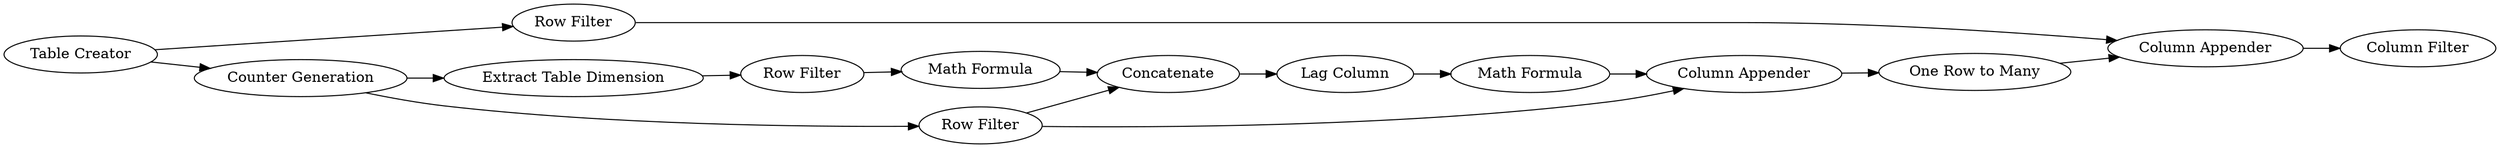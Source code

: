 digraph {
	18 -> 13
	22 -> 9
	1 -> 22
	2 -> 15
	5 -> 18
	15 -> 16
	9 -> 20
	16 -> 19
	13 -> 14
	5 -> 12
	19 -> 18
	14 -> 12
	12 -> 4
	1 -> 2
	2 -> 5
	4 -> 9
	5 [label="Row Filter"]
	16 [label="Row Filter"]
	20 [label="Column Filter"]
	13 [label="Lag Column"]
	1 [label="Table Creator"]
	22 [label="Row Filter"]
	9 [label="Column Appender"]
	4 [label="One Row to Many"]
	18 [label=Concatenate]
	15 [label="Extract Table Dimension"]
	14 [label="Math Formula"]
	2 [label="Counter Generation"]
	12 [label="Column Appender"]
	19 [label="Math Formula"]
	rankdir=LR
}
